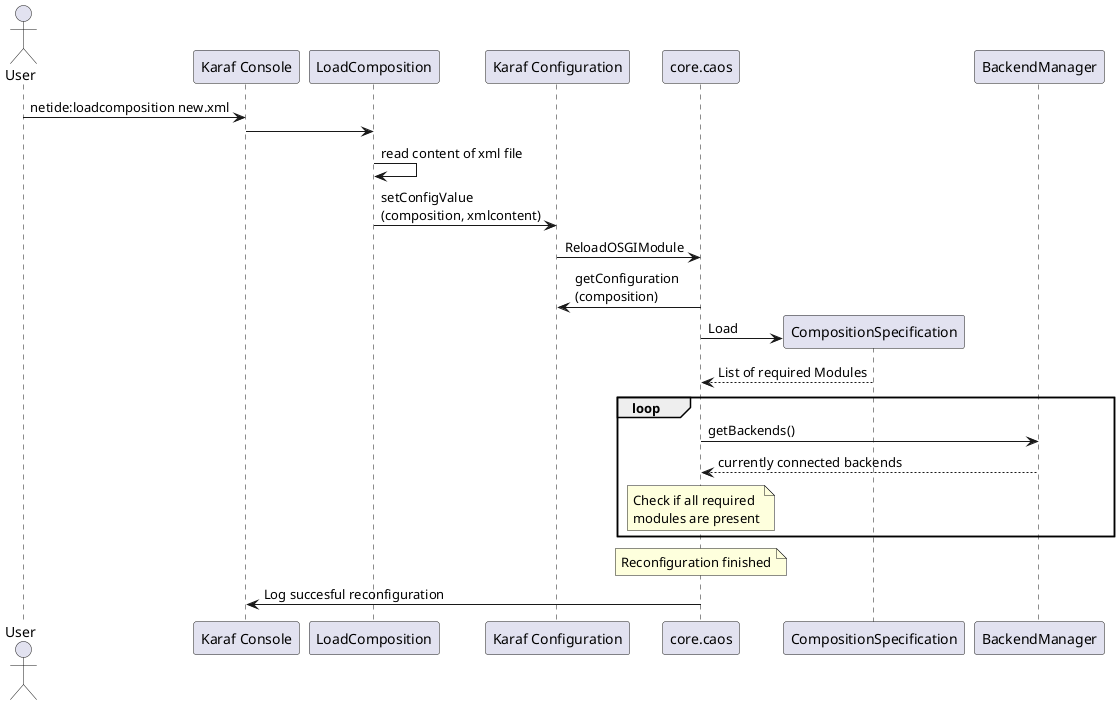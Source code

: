 @startuml

actor User

participant "Karaf Console" as kc
User -> kc: netide:loadcomposition new.xml
kc -> LoadComposition

participant "Karaf Configuration" as config

LoadComposition -> LoadComposition: read content of xml file

LoadComposition -> config: setConfigValue\n(composition, xmlcontent)

participant "core.caos" as caos
config -> caos: ReloadOSGIModule

caos -> config: getConfiguration\n(composition)

create CompositionSpecification
caos -> CompositionSpecification: Load
CompositionSpecification --> caos: List of required Modules

loop
caos -> BackendManager: getBackends()
caos <-- BackendManager: currently connected backends

note over caos: Check if all required \nmodules are present
end

note over caos: Reconfiguration finished

caos -> kc: Log succesful reconfiguration
@enduml

